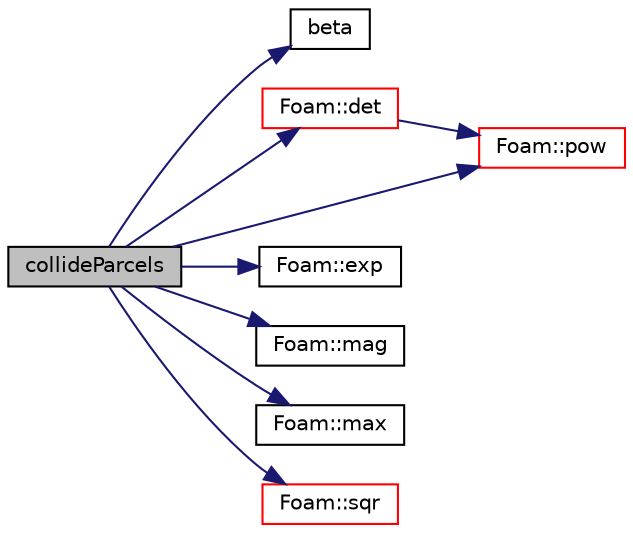 digraph "collideParcels"
{
  bgcolor="transparent";
  edge [fontname="Helvetica",fontsize="10",labelfontname="Helvetica",labelfontsize="10"];
  node [fontname="Helvetica",fontsize="10",shape=record];
  rankdir="LR";
  Node1 [label="collideParcels",height=0.2,width=0.4,color="black", fillcolor="grey75", style="filled", fontcolor="black"];
  Node1 -> Node2 [color="midnightblue",fontsize="10",style="solid",fontname="Helvetica"];
  Node2 [label="beta",height=0.2,width=0.4,color="black",URL="$a04472.html#a7f7bcc92fa37329ef6b25b3a843cb8ba"];
  Node1 -> Node3 [color="midnightblue",fontsize="10",style="solid",fontname="Helvetica"];
  Node3 [label="Foam::det",height=0.2,width=0.4,color="red",URL="$a10675.html#a0661214f1c72feedb965c88d685f8036"];
  Node3 -> Node4 [color="midnightblue",fontsize="10",style="solid",fontname="Helvetica"];
  Node4 [label="Foam::pow",height=0.2,width=0.4,color="red",URL="$a10675.html#a7500c8e9d27a442adc75e287de074c7c"];
  Node1 -> Node5 [color="midnightblue",fontsize="10",style="solid",fontname="Helvetica"];
  Node5 [label="Foam::exp",height=0.2,width=0.4,color="black",URL="$a10675.html#a12bca6c677fcf0977532179c3cb9bb89"];
  Node1 -> Node6 [color="midnightblue",fontsize="10",style="solid",fontname="Helvetica"];
  Node6 [label="Foam::mag",height=0.2,width=0.4,color="black",URL="$a10675.html#a929da2a3fdcf3dacbbe0487d3a330dae"];
  Node1 -> Node7 [color="midnightblue",fontsize="10",style="solid",fontname="Helvetica"];
  Node7 [label="Foam::max",height=0.2,width=0.4,color="black",URL="$a10675.html#ac993e906cf2774ae77e666bc24e81733"];
  Node1 -> Node4 [color="midnightblue",fontsize="10",style="solid",fontname="Helvetica"];
  Node1 -> Node8 [color="midnightblue",fontsize="10",style="solid",fontname="Helvetica"];
  Node8 [label="Foam::sqr",height=0.2,width=0.4,color="red",URL="$a10675.html#a277dc11c581d53826ab5090b08f3b17b"];
}
